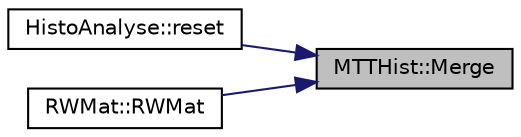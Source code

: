 digraph "MTTHist::Merge"
{
 // LATEX_PDF_SIZE
  edge [fontname="Helvetica",fontsize="10",labelfontname="Helvetica",labelfontsize="10"];
  node [fontname="Helvetica",fontsize="10",shape=record];
  rankdir="RL";
  Node1 [label="MTTHist::Merge",height=0.2,width=0.4,color="black", fillcolor="grey75", style="filled", fontcolor="black",tooltip=" "];
  Node1 -> Node2 [dir="back",color="midnightblue",fontsize="10",style="solid",fontname="Helvetica"];
  Node2 [label="HistoAnalyse::reset",height=0.2,width=0.4,color="black", fillcolor="white", style="filled",URL="$class_histo_analyse.html#a3ebd877de62f44cfde794b8a7dad2a78",tooltip=" "];
  Node1 -> Node3 [dir="back",color="midnightblue",fontsize="10",style="solid",fontname="Helvetica"];
  Node3 [label="RWMat::RWMat",height=0.2,width=0.4,color="black", fillcolor="white", style="filled",URL="$class_r_w_mat.html#a2e77ce21675eb416b09dd3c9911be13b",tooltip=" "];
}
